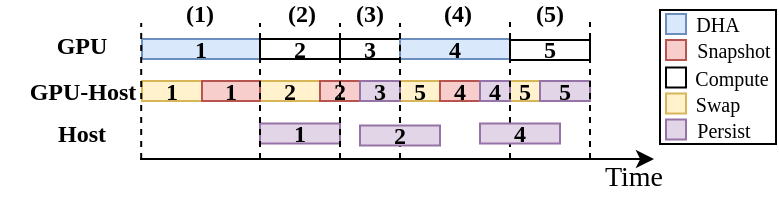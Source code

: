 <mxfile version="24.7.6">
  <diagram name="第 1 页" id="6jmwY03XSO3npQRhQJKJ">
    <mxGraphModel dx="420" dy="212" grid="1" gridSize="10" guides="1" tooltips="1" connect="1" arrows="1" fold="1" page="1" pageScale="1" pageWidth="827" pageHeight="1169" math="0" shadow="0">
      <root>
        <mxCell id="0" />
        <mxCell id="1" parent="0" />
        <mxCell id="NZZuno2mVVYI2pTD-jRh-1" value="" style="rounded=0;whiteSpace=wrap;html=1;" parent="1" vertex="1">
          <mxGeometry x="440" y="114" width="58" height="67" as="geometry" />
        </mxCell>
        <mxCell id="5TXTgct5jN2t5OzSRrQ--1" value="1" style="whiteSpace=wrap;fillColor=#dae8fc;fontSize=12;fillStyle=auto;strokeWidth=1;strokeColor=#6c8ebf;fontFamily=Times New Roman;fontStyle=1;spacing=0;" parent="1" vertex="1">
          <mxGeometry x="181" y="128.5" width="59" height="10" as="geometry" />
        </mxCell>
        <mxCell id="5TXTgct5jN2t5OzSRrQ--5" value="1" style="whiteSpace=wrap;fillColor=#fff2cc;fontSize=12;fontFamily=Times New Roman;fontStyle=1;strokeColor=#d6b656;spacing=0;" parent="1" vertex="1">
          <mxGeometry x="181" y="149.5" width="30" height="10" as="geometry" />
        </mxCell>
        <mxCell id="5TXTgct5jN2t5OzSRrQ--21" value="" style="whiteSpace=wrap;html=1;aspect=fixed;fillColor=#f8cecc;fontFamily=Times New Roman;strokeColor=#b85450;" parent="1" vertex="1">
          <mxGeometry x="443" y="129" width="10" height="10" as="geometry" />
        </mxCell>
        <mxCell id="5TXTgct5jN2t5OzSRrQ--26" value="&lt;span style=&quot;font-size: 10px;&quot;&gt;Snapshot&lt;/span&gt;" style="text;html=1;align=center;verticalAlign=middle;whiteSpace=wrap;rounded=0;fontFamily=Times New Roman;" parent="1" vertex="1">
          <mxGeometry x="457" y="129" width="40" height="10" as="geometry" />
        </mxCell>
        <mxCell id="5TXTgct5jN2t5OzSRrQ--33" value="" style="whiteSpace=wrap;html=1;aspect=fixed;fillColor=#dae8fc;strokeColor=#6c8ebf;fontFamily=Times New Roman;" parent="1" vertex="1">
          <mxGeometry x="443" y="116" width="10" height="10" as="geometry" />
        </mxCell>
        <mxCell id="5TXTgct5jN2t5OzSRrQ--34" value="&lt;font style=&quot;font-size: 10px;&quot;&gt;DHA&lt;/font&gt;" style="text;html=1;align=center;verticalAlign=middle;whiteSpace=wrap;rounded=0;fontFamily=Times New Roman;" parent="1" vertex="1">
          <mxGeometry x="459" y="116" width="20" height="10" as="geometry" />
        </mxCell>
        <mxCell id="tGl6n2Ff8LUNgd3iXF76-1" value="" style="endArrow=classic;html=1;rounded=0;" parent="1" edge="1">
          <mxGeometry width="50" height="50" relative="1" as="geometry">
            <mxPoint x="180" y="188.5" as="sourcePoint" />
            <mxPoint x="437" y="188.54" as="targetPoint" />
          </mxGeometry>
        </mxCell>
        <mxCell id="tGl6n2Ff8LUNgd3iXF76-2" value="&lt;p style=&quot;line-height: 100%;&quot;&gt;&lt;font style=&quot;font-size: 14px;&quot;&gt;Time&lt;/font&gt;&lt;/p&gt;" style="text;html=1;align=center;verticalAlign=middle;whiteSpace=wrap;rounded=0;fontFamily=Times New Roman;" parent="1" vertex="1">
          <mxGeometry x="402" y="191.75" width="50" height="10" as="geometry" />
        </mxCell>
        <mxCell id="tGl6n2Ff8LUNgd3iXF76-3" value="" style="whiteSpace=wrap;html=1;aspect=fixed;fontFamily=Times New Roman;" parent="1" vertex="1">
          <mxGeometry x="443" y="142.75" width="10" height="10" as="geometry" />
        </mxCell>
        <mxCell id="tGl6n2Ff8LUNgd3iXF76-4" value="" style="whiteSpace=wrap;html=1;aspect=fixed;fillColor=#fff2cc;fontFamily=Times New Roman;strokeColor=#d6b656;" parent="1" vertex="1">
          <mxGeometry x="443" y="155.75" width="10" height="10" as="geometry" />
        </mxCell>
        <mxCell id="tGl6n2Ff8LUNgd3iXF76-5" value="" style="whiteSpace=wrap;html=1;aspect=fixed;fillColor=#e1d5e7;fontFamily=Times New Roman;strokeColor=#9673a6;" parent="1" vertex="1">
          <mxGeometry x="443" y="168.75" width="10" height="10" as="geometry" />
        </mxCell>
        <mxCell id="tGl6n2Ff8LUNgd3iXF76-6" value="&lt;font style=&quot;font-size: 10px;&quot;&gt;Compute&lt;/font&gt;" style="text;html=1;align=center;verticalAlign=middle;whiteSpace=wrap;rounded=0;fontFamily=Times New Roman;" parent="1" vertex="1">
          <mxGeometry x="456" y="142.75" width="40" height="10" as="geometry" />
        </mxCell>
        <mxCell id="tGl6n2Ff8LUNgd3iXF76-7" value="&lt;font style=&quot;font-size: 10px;&quot;&gt;Swap&lt;/font&gt;" style="text;html=1;align=center;verticalAlign=middle;whiteSpace=wrap;rounded=0;fontFamily=Times New Roman;" parent="1" vertex="1">
          <mxGeometry x="459" y="155.75" width="20" height="10" as="geometry" />
        </mxCell>
        <mxCell id="tGl6n2Ff8LUNgd3iXF76-8" value="&lt;font style=&quot;font-size: 10px;&quot;&gt;Persist&lt;/font&gt;" style="text;html=1;align=center;verticalAlign=middle;whiteSpace=wrap;rounded=0;fontFamily=Times New Roman;" parent="1" vertex="1">
          <mxGeometry x="457" y="168.75" width="30" height="10" as="geometry" />
        </mxCell>
        <mxCell id="k_p_c449IPIrR9TNC1ot-1" value="2" style="whiteSpace=wrap;fontSize=12;fontFamily=Times New Roman;fontStyle=1;spacing=0;" parent="1" vertex="1">
          <mxGeometry x="240" y="128.5" width="40" height="10" as="geometry" />
        </mxCell>
        <mxCell id="k_p_c449IPIrR9TNC1ot-3" value="2" style="whiteSpace=wrap;fillColor=#fff2cc;fontSize=12;fontFamily=Times New Roman;fontStyle=1;strokeColor=#d6b656;spacing=0;" parent="1" vertex="1">
          <mxGeometry x="240" y="149.5" width="30" height="10" as="geometry" />
        </mxCell>
        <mxCell id="k_p_c449IPIrR9TNC1ot-5" value="3" style="whiteSpace=wrap;fontSize=12;fontFamily=Times New Roman;fontStyle=1;spacing=0;" parent="1" vertex="1">
          <mxGeometry x="280" y="128.5" width="30" height="10" as="geometry" />
        </mxCell>
        <mxCell id="k_p_c449IPIrR9TNC1ot-6" value="2" style="whiteSpace=wrap;fillColor=#f8cecc;fontSize=12;fontFamily=Times New Roman;fontStyle=1;strokeColor=#b85450;spacing=0;" parent="1" vertex="1">
          <mxGeometry x="270" y="149.5" width="20" height="10" as="geometry" />
        </mxCell>
        <mxCell id="k_p_c449IPIrR9TNC1ot-21" value="4" style="whiteSpace=wrap;fillColor=#dae8fc;fontSize=12;fontFamily=Times New Roman;fontStyle=1;strokeColor=#6c8ebf;spacing=0;" parent="1" vertex="1">
          <mxGeometry x="310" y="128.5" width="55" height="10" as="geometry" />
        </mxCell>
        <mxCell id="k_p_c449IPIrR9TNC1ot-23" value="5" style="whiteSpace=wrap;fillColor=#fff2cc;fontSize=12;fontFamily=Times New Roman;fontStyle=1;strokeColor=#d6b656;spacing=0;" parent="1" vertex="1">
          <mxGeometry x="310" y="149.5" width="20" height="10" as="geometry" />
        </mxCell>
        <mxCell id="k_p_c449IPIrR9TNC1ot-24" value="4" style="whiteSpace=wrap;fillColor=#f8cecc;fontSize=12;fontFamily=Times New Roman;fontStyle=1;strokeColor=#b85450;spacing=0;" parent="1" vertex="1">
          <mxGeometry x="330" y="149.5" width="20" height="10" as="geometry" />
        </mxCell>
        <mxCell id="k_p_c449IPIrR9TNC1ot-28" value="5" style="whiteSpace=wrap;fontSize=12;fontFamily=Times New Roman;fontStyle=1;spacing=0;" parent="1" vertex="1">
          <mxGeometry x="365" y="129" width="40" height="10" as="geometry" />
        </mxCell>
        <mxCell id="k_p_c449IPIrR9TNC1ot-29" value="5" style="whiteSpace=wrap;fillColor=#fff2cc;fontSize=12;fontFamily=Times New Roman;fontStyle=1;strokeColor=#d6b656;spacing=0;" parent="1" vertex="1">
          <mxGeometry x="365" y="149.5" width="15" height="10" as="geometry" />
        </mxCell>
        <mxCell id="k_p_c449IPIrR9TNC1ot-56" value="1" style="whiteSpace=wrap;fillColor=#f8cecc;fontSize=12;fontFamily=Times New Roman;fontStyle=1;strokeColor=#b85450;spacing=0;" parent="1" vertex="1">
          <mxGeometry x="211" y="149.5" width="29" height="10" as="geometry" />
        </mxCell>
        <mxCell id="k_p_c449IPIrR9TNC1ot-57" value="&lt;font face=&quot;Times New Roman&quot;&gt;&lt;b&gt;(1)&lt;/b&gt;&lt;/font&gt;" style="text;html=1;align=center;verticalAlign=middle;whiteSpace=wrap;rounded=0;" parent="1" vertex="1">
          <mxGeometry x="201" y="110" width="18" height="12" as="geometry" />
        </mxCell>
        <mxCell id="k_p_c449IPIrR9TNC1ot-58" value="&lt;font face=&quot;Times New Roman&quot;&gt;&lt;b&gt;(2)&lt;/b&gt;&lt;/font&gt;" style="text;html=1;align=center;verticalAlign=middle;whiteSpace=wrap;rounded=0;" parent="1" vertex="1">
          <mxGeometry x="252" y="110" width="18" height="12" as="geometry" />
        </mxCell>
        <mxCell id="k_p_c449IPIrR9TNC1ot-59" value="&lt;font face=&quot;Times New Roman&quot;&gt;&lt;b&gt;(3)&lt;/b&gt;&lt;/font&gt;" style="text;html=1;align=center;verticalAlign=middle;whiteSpace=wrap;rounded=0;" parent="1" vertex="1">
          <mxGeometry x="286" y="110" width="18" height="12" as="geometry" />
        </mxCell>
        <mxCell id="JmgV9OkEJws0of2wmjdb-1" value="3" style="whiteSpace=wrap;fontSize=12;fontFamily=Times New Roman;fontStyle=1;spacing=0;fillColor=#e1d5e7;strokeColor=#9673a6;" parent="1" vertex="1">
          <mxGeometry x="290" y="149.5" width="20" height="10" as="geometry" />
        </mxCell>
        <mxCell id="JmgV9OkEJws0of2wmjdb-3" value="4" style="whiteSpace=wrap;fillColor=#e1d5e7;fontSize=12;fontFamily=Times New Roman;fontStyle=1;strokeColor=#9673a6;spacing=0;" parent="1" vertex="1">
          <mxGeometry x="350" y="149.5" width="15" height="10" as="geometry" />
        </mxCell>
        <mxCell id="JmgV9OkEJws0of2wmjdb-4" value="&lt;font face=&quot;Times New Roman&quot;&gt;&lt;b&gt;(4)&lt;/b&gt;&lt;/font&gt;" style="text;html=1;align=center;verticalAlign=middle;whiteSpace=wrap;rounded=0;" parent="1" vertex="1">
          <mxGeometry x="330" y="110" width="18" height="12" as="geometry" />
        </mxCell>
        <mxCell id="JmgV9OkEJws0of2wmjdb-9" value="1" style="whiteSpace=wrap;fillColor=#e1d5e7;fontSize=12;fontFamily=Times New Roman;fontStyle=1;strokeColor=#9673a6;spacing=0;" parent="1" vertex="1">
          <mxGeometry x="240" y="170.75" width="40" height="10" as="geometry" />
        </mxCell>
        <mxCell id="JmgV9OkEJws0of2wmjdb-11" value="5" style="whiteSpace=wrap;fillColor=#e1d5e7;fontSize=12;fontFamily=Times New Roman;fontStyle=1;strokeColor=#9673a6;spacing=0;" parent="1" vertex="1">
          <mxGeometry x="380" y="149.5" width="25" height="10" as="geometry" />
        </mxCell>
        <mxCell id="JmgV9OkEJws0of2wmjdb-12" value="&lt;font face=&quot;Times New Roman&quot;&gt;&lt;b&gt;(5)&lt;/b&gt;&lt;/font&gt;" style="text;html=1;align=center;verticalAlign=middle;whiteSpace=wrap;rounded=0;" parent="1" vertex="1">
          <mxGeometry x="376" y="110" width="18" height="12" as="geometry" />
        </mxCell>
        <mxCell id="tGl6n2Ff8LUNgd3iXF76-17" value="" style="endArrow=none;html=1;rounded=0;dashed=1;fontSize=12;" parent="1" edge="1">
          <mxGeometry width="50" height="50" relative="1" as="geometry">
            <mxPoint x="180.6" y="188.5" as="sourcePoint" />
            <mxPoint x="180.6" y="120.5" as="targetPoint" />
          </mxGeometry>
        </mxCell>
        <mxCell id="k_p_c449IPIrR9TNC1ot-12" value="" style="endArrow=none;html=1;rounded=0;dashed=1;" parent="1" edge="1">
          <mxGeometry width="50" height="50" relative="1" as="geometry">
            <mxPoint x="240" y="188.5" as="sourcePoint" />
            <mxPoint x="240" y="120.5" as="targetPoint" />
          </mxGeometry>
        </mxCell>
        <mxCell id="k_p_c449IPIrR9TNC1ot-26" value="" style="endArrow=none;html=1;rounded=0;dashed=1;" parent="1" edge="1">
          <mxGeometry width="50" height="50" relative="1" as="geometry">
            <mxPoint x="280" y="188.5" as="sourcePoint" />
            <mxPoint x="280" y="120.5" as="targetPoint" />
          </mxGeometry>
        </mxCell>
        <mxCell id="k_p_c449IPIrR9TNC1ot-13" value="" style="endArrow=none;html=1;rounded=0;dashed=1;" parent="1" edge="1">
          <mxGeometry width="50" height="50" relative="1" as="geometry">
            <mxPoint x="310" y="188.5" as="sourcePoint" />
            <mxPoint x="310" y="120.5" as="targetPoint" />
          </mxGeometry>
        </mxCell>
        <mxCell id="k_p_c449IPIrR9TNC1ot-31" value="" style="endArrow=none;html=1;rounded=0;dashed=1;" parent="1" edge="1">
          <mxGeometry width="50" height="50" relative="1" as="geometry">
            <mxPoint x="365" y="188.5" as="sourcePoint" />
            <mxPoint x="365" y="120" as="targetPoint" />
          </mxGeometry>
        </mxCell>
        <mxCell id="JmgV9OkEJws0of2wmjdb-10" value="" style="endArrow=none;html=1;rounded=0;dashed=1;" parent="1" edge="1">
          <mxGeometry width="50" height="50" relative="1" as="geometry">
            <mxPoint x="405" y="188.5" as="sourcePoint" />
            <mxPoint x="405" y="120" as="targetPoint" />
          </mxGeometry>
        </mxCell>
        <mxCell id="DV6Zj8CbFZ0SqY42h1ck-1" value="&lt;span style=&quot;font-size: 12px;&quot;&gt;&lt;b style=&quot;font-size: 12px;&quot;&gt;GPU&lt;/b&gt;&lt;/span&gt;" style="text;html=1;align=center;verticalAlign=middle;whiteSpace=wrap;rounded=0;fontFamily=Times New Roman;fontSize=12;" vertex="1" parent="1">
          <mxGeometry x="121" y="123" width="60" height="18.5" as="geometry" />
        </mxCell>
        <mxCell id="DV6Zj8CbFZ0SqY42h1ck-2" value="&lt;span style=&quot;font-size: 12px;&quot;&gt;&lt;b style=&quot;font-size: 12px;&quot;&gt;GPU-Host&lt;/b&gt;&lt;/span&gt;" style="text;html=1;align=center;verticalAlign=middle;whiteSpace=wrap;rounded=0;fontFamily=Times New Roman;fontSize=12;" vertex="1" parent="1">
          <mxGeometry x="110.5" y="145.25" width="81" height="18.5" as="geometry" />
        </mxCell>
        <mxCell id="DV6Zj8CbFZ0SqY42h1ck-3" value="&lt;span style=&quot;font-size: 12px;&quot;&gt;&lt;b style=&quot;font-size: 12px;&quot;&gt;Host&lt;/b&gt;&lt;/span&gt;" style="text;html=1;align=center;verticalAlign=middle;whiteSpace=wrap;rounded=0;fontFamily=Times New Roman;fontSize=12;" vertex="1" parent="1">
          <mxGeometry x="121" y="166.5" width="60" height="18.5" as="geometry" />
        </mxCell>
        <mxCell id="DV6Zj8CbFZ0SqY42h1ck-4" value="2" style="whiteSpace=wrap;fillColor=#e1d5e7;fontSize=12;fontFamily=Times New Roman;fontStyle=1;strokeColor=#9673a6;spacing=0;" vertex="1" parent="1">
          <mxGeometry x="290" y="171.75" width="40" height="10" as="geometry" />
        </mxCell>
        <mxCell id="DV6Zj8CbFZ0SqY42h1ck-5" value="4" style="whiteSpace=wrap;fillColor=#e1d5e7;fontSize=12;fontFamily=Times New Roman;fontStyle=1;strokeColor=#9673a6;spacing=0;" vertex="1" parent="1">
          <mxGeometry x="350" y="170.75" width="40" height="10" as="geometry" />
        </mxCell>
      </root>
    </mxGraphModel>
  </diagram>
</mxfile>
